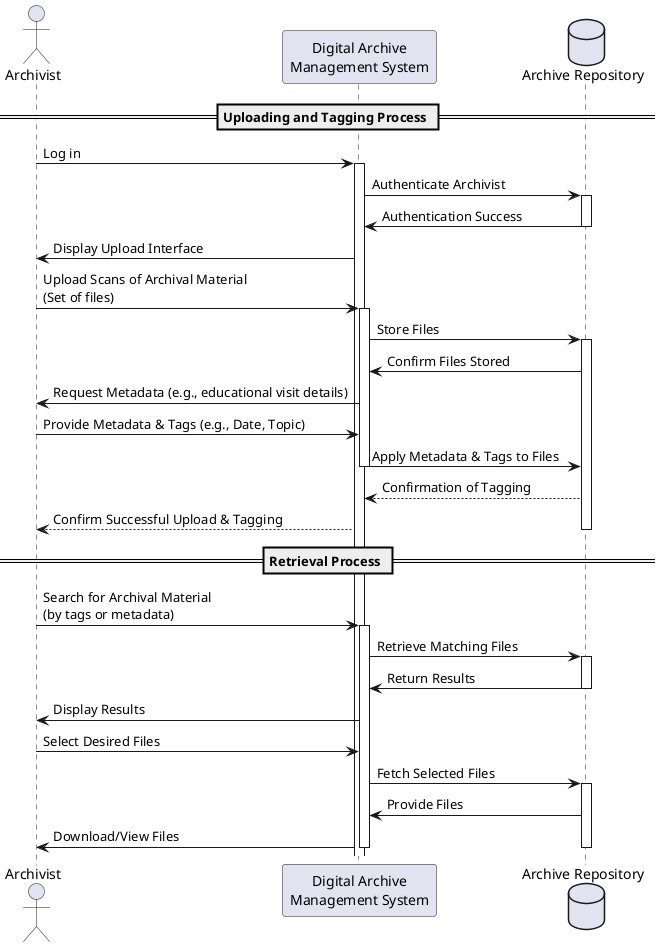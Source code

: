 @startuml
actor Archivist
participant "Digital Archive\nManagement System" as DMS
database "Archive Repository" as Archive

== Uploading and Tagging Process ==
Archivist->DMS : Log in
activate DMS
DMS->Archive : Authenticate Archivist
activate Archive
Archive->DMS : Authentication Success
deactivate Archive
DMS->Archivist : Display Upload Interface
Archivist->DMS : Upload Scans of Archival Material\n(Set of files)
activate DMS
DMS->Archive : Store Files
activate Archive
Archive->DMS : Confirm Files Stored
DMS->Archivist : Request Metadata (e.g., educational visit details)
Archivist->DMS : Provide Metadata & Tags (e.g., Date, Topic)
DMS->Archive : Apply Metadata & Tags to Files
deactivate DMS
Archive-->DMS : Confirmation of Tagging
DMS-->Archivist : Confirm Successful Upload & Tagging
deactivate Archive

== Retrieval Process ==
Archivist->DMS : Search for Archival Material\n(by tags or metadata)
activate DMS
DMS->Archive : Retrieve Matching Files
activate Archive
Archive->DMS : Return Results
deactivate Archive
DMS->Archivist : Display Results
Archivist->DMS : Select Desired Files
DMS->Archive : Fetch Selected Files
activate Archive
Archive->DMS : Provide Files
DMS->Archivist : Download/View Files
deactivate DMS
deactivate Archive

@enduml